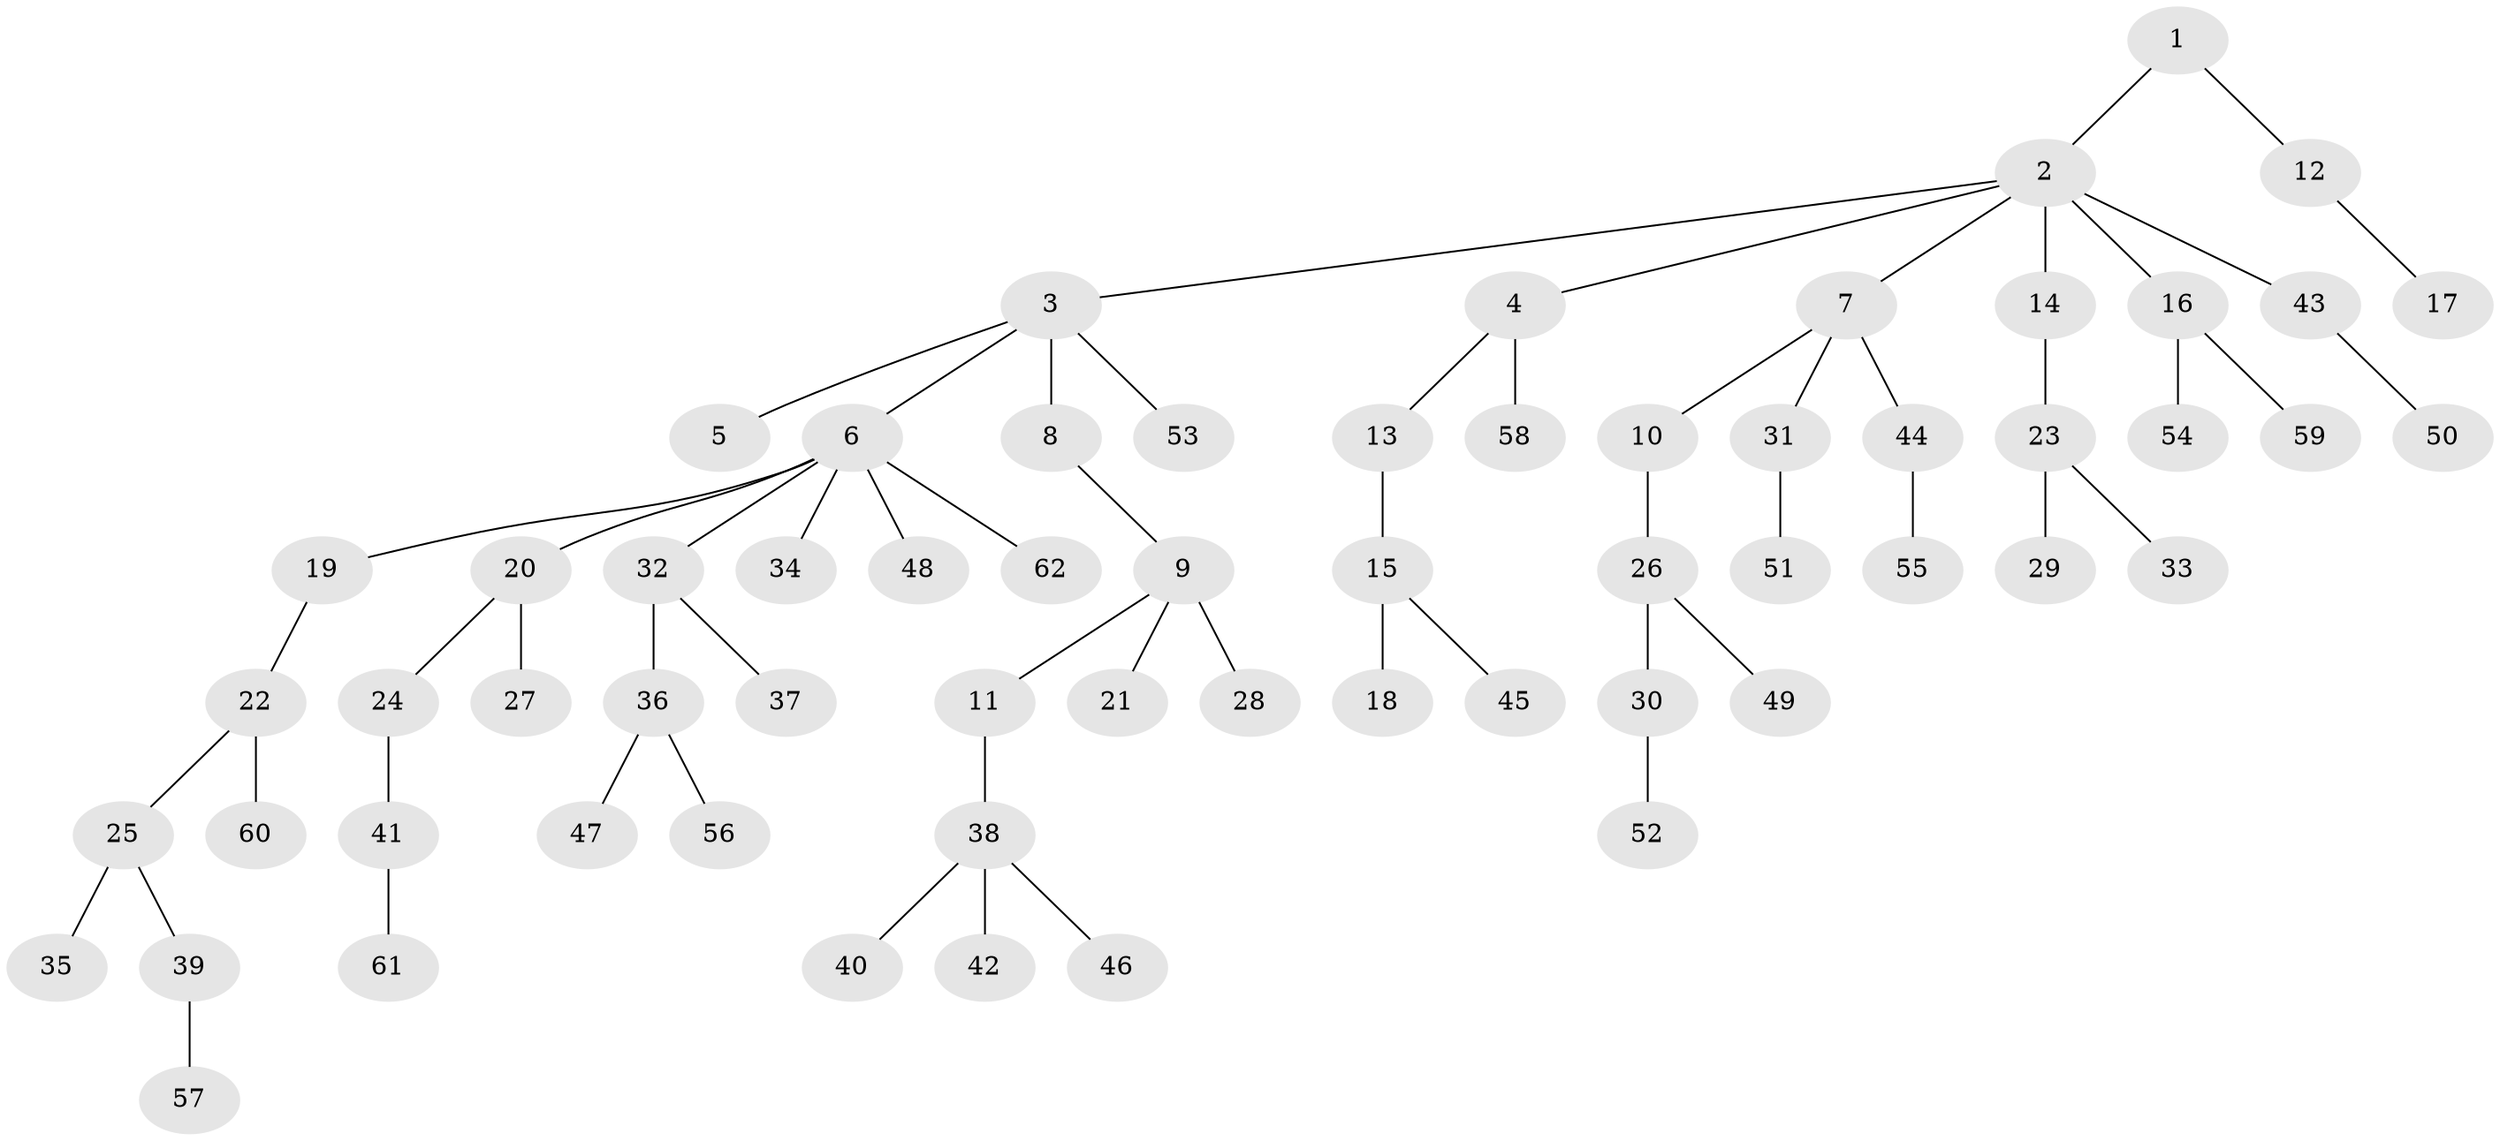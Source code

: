 // Generated by graph-tools (version 1.1) at 2025/53/03/09/25 04:53:15]
// undirected, 62 vertices, 61 edges
graph export_dot {
graph [start="1"]
  node [color=gray90,style=filled];
  1;
  2;
  3;
  4;
  5;
  6;
  7;
  8;
  9;
  10;
  11;
  12;
  13;
  14;
  15;
  16;
  17;
  18;
  19;
  20;
  21;
  22;
  23;
  24;
  25;
  26;
  27;
  28;
  29;
  30;
  31;
  32;
  33;
  34;
  35;
  36;
  37;
  38;
  39;
  40;
  41;
  42;
  43;
  44;
  45;
  46;
  47;
  48;
  49;
  50;
  51;
  52;
  53;
  54;
  55;
  56;
  57;
  58;
  59;
  60;
  61;
  62;
  1 -- 2;
  1 -- 12;
  2 -- 3;
  2 -- 4;
  2 -- 7;
  2 -- 14;
  2 -- 16;
  2 -- 43;
  3 -- 5;
  3 -- 6;
  3 -- 8;
  3 -- 53;
  4 -- 13;
  4 -- 58;
  6 -- 19;
  6 -- 20;
  6 -- 32;
  6 -- 34;
  6 -- 48;
  6 -- 62;
  7 -- 10;
  7 -- 31;
  7 -- 44;
  8 -- 9;
  9 -- 11;
  9 -- 21;
  9 -- 28;
  10 -- 26;
  11 -- 38;
  12 -- 17;
  13 -- 15;
  14 -- 23;
  15 -- 18;
  15 -- 45;
  16 -- 54;
  16 -- 59;
  19 -- 22;
  20 -- 24;
  20 -- 27;
  22 -- 25;
  22 -- 60;
  23 -- 29;
  23 -- 33;
  24 -- 41;
  25 -- 35;
  25 -- 39;
  26 -- 30;
  26 -- 49;
  30 -- 52;
  31 -- 51;
  32 -- 36;
  32 -- 37;
  36 -- 47;
  36 -- 56;
  38 -- 40;
  38 -- 42;
  38 -- 46;
  39 -- 57;
  41 -- 61;
  43 -- 50;
  44 -- 55;
}
